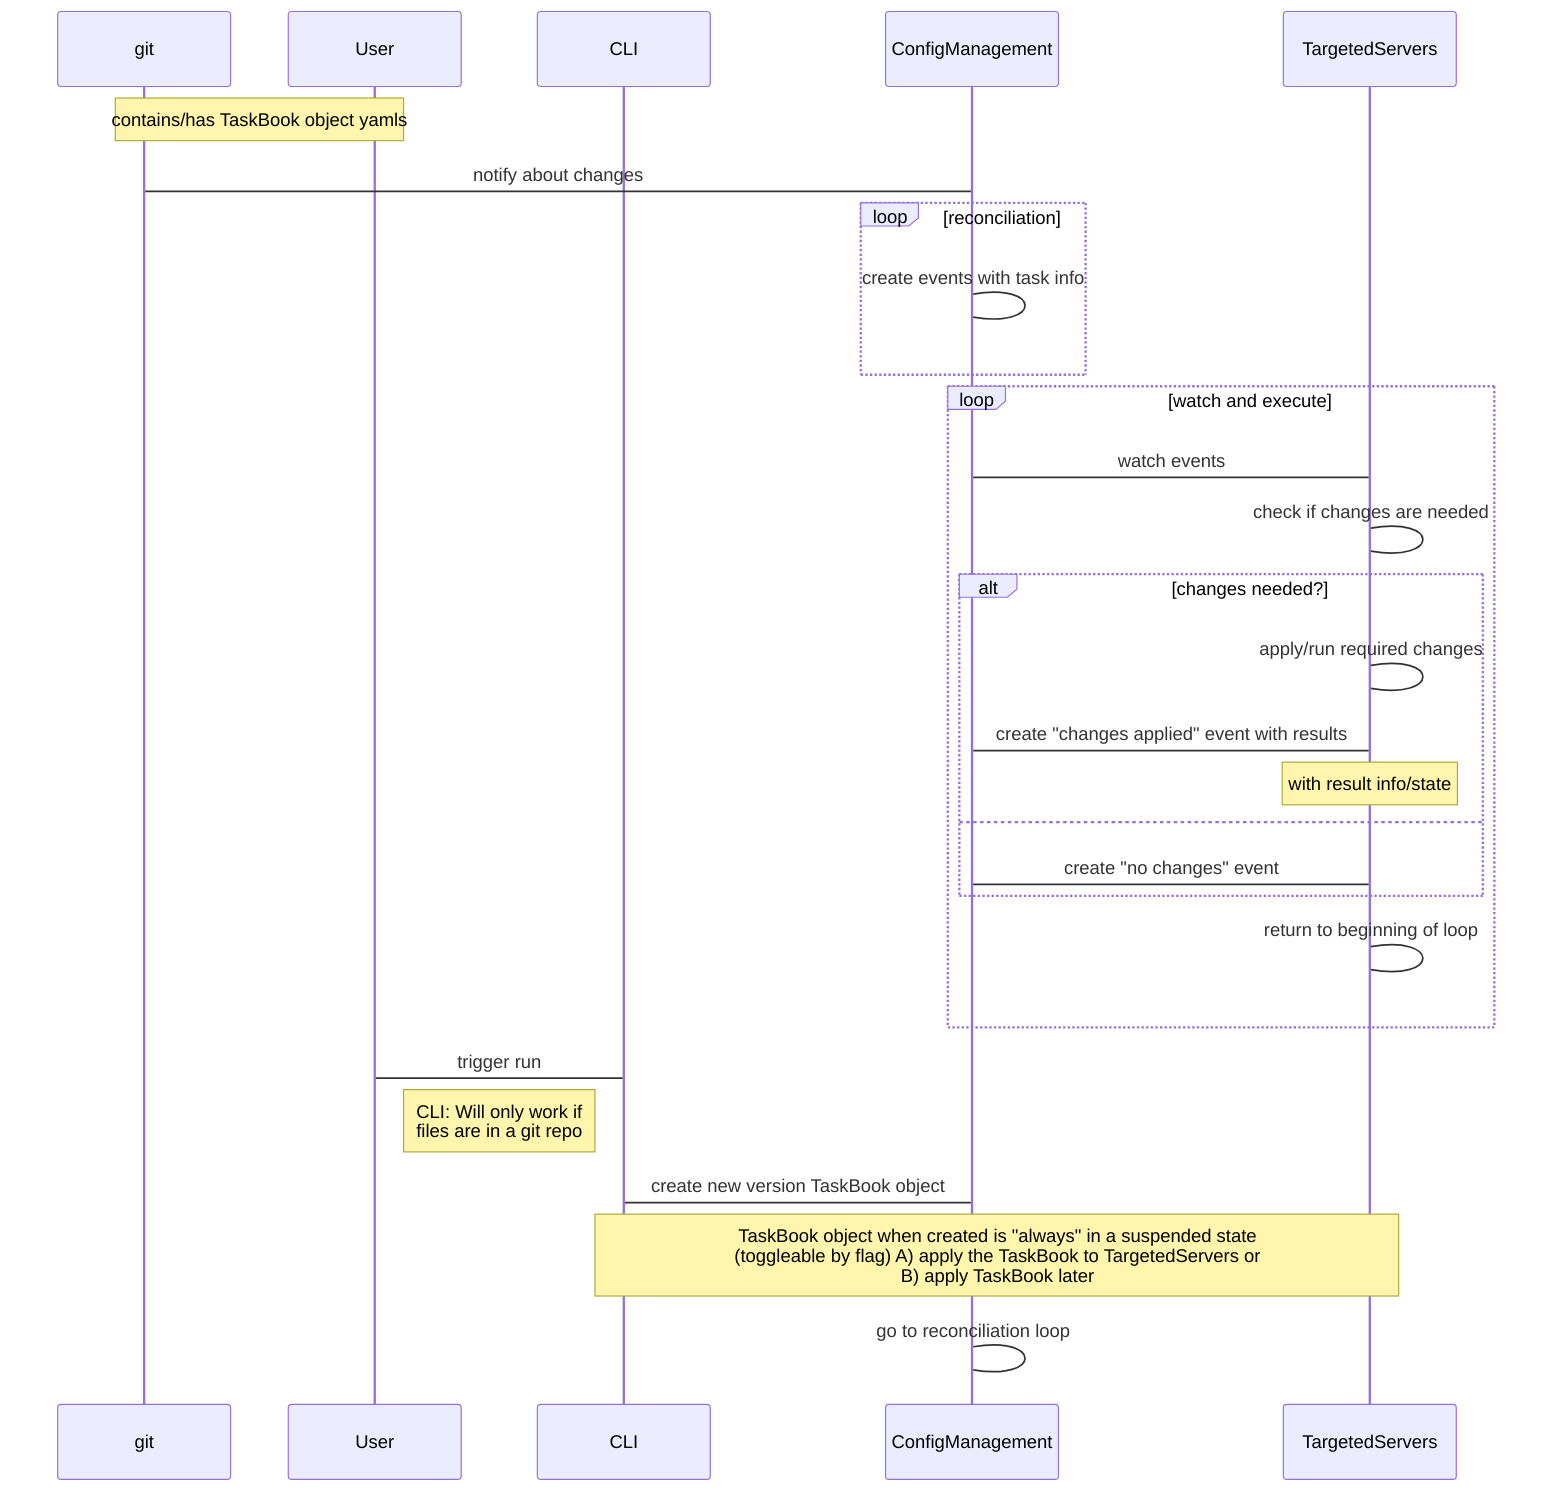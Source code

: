 sequenceDiagram
    participant git
    participant User
    participant CLI
    participant ConfigManagement
    participant TargetedServers
    Note over git,User: contains/has TaskBook object yamls
    git->ConfigManagement: notify about changes
    loop reconciliation
        ConfigManagement->ConfigManagement: create events with task info
    end
    loop watch and execute
        TargetedServers->ConfigManagement: watch events
        TargetedServers->TargetedServers: check if changes are needed
        alt changes needed?
            TargetedServers->TargetedServers: apply/run required changes
            TargetedServers->ConfigManagement: create "changes applied" event with results
            Note over TargetedServers,TargetedServers: with result info/state
        else
            TargetedServers->ConfigManagement: create "no changes" event
        end
        TargetedServers->TargetedServers: return to beginning of loop
    end
    User->CLI: trigger run
    Note left of CLI: CLI: Will only work if<br/>files are in a git repo
    CLI->ConfigManagement: create new version TaskBook object
    Note over CLI,TargetedServers: TaskBook object when created is "always" in a suspended state<br/>(toggleable by flag) A) apply the TaskBook to TargetedServers or<br/>B) apply TaskBook later
    ConfigManagement->ConfigManagement: go to reconciliation loop